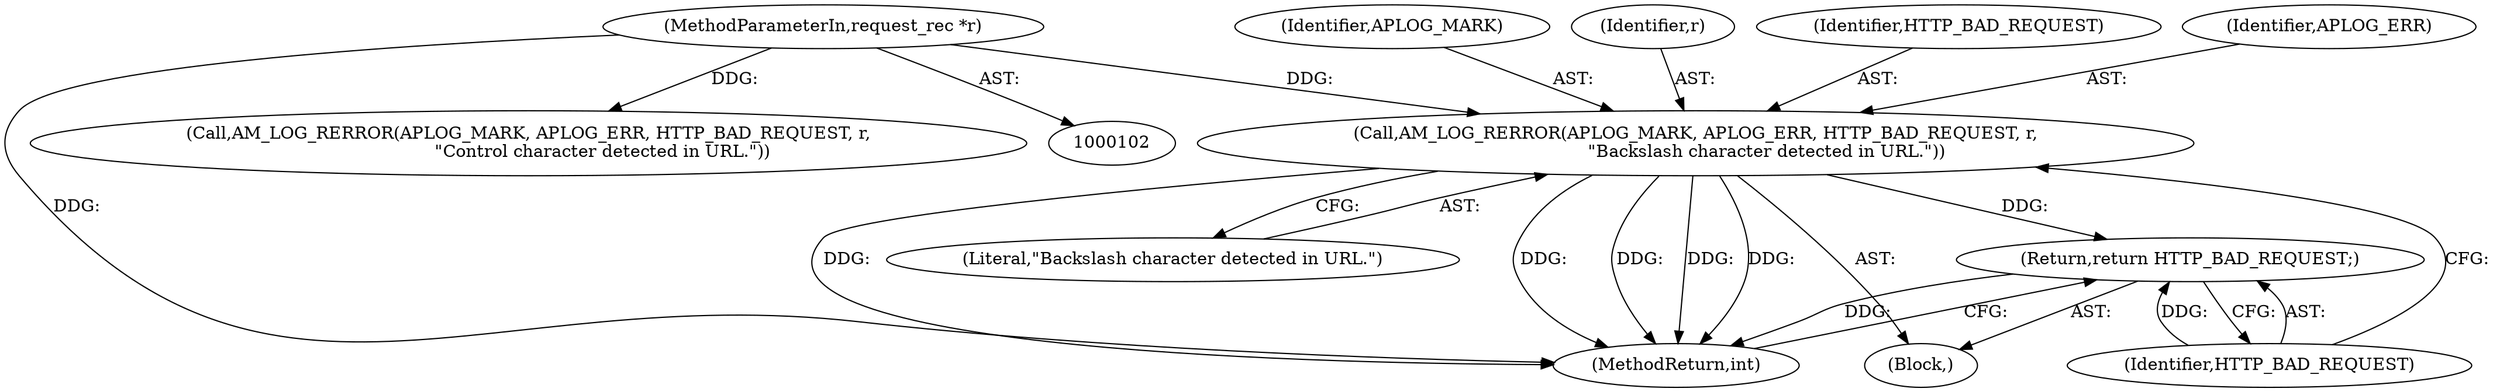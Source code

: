 digraph "0_mod_auth_mellon_62041428a32de402e0be6ba45fe12df6a83bedb8@pointer" {
"1000141" [label="(Call,AM_LOG_RERROR(APLOG_MARK, APLOG_ERR, HTTP_BAD_REQUEST, r,\n                          \"Backslash character detected in URL.\"))"];
"1000103" [label="(MethodParameterIn,request_rec *r)"];
"1000147" [label="(Return,return HTTP_BAD_REQUEST;)"];
"1000144" [label="(Identifier,HTTP_BAD_REQUEST)"];
"1000143" [label="(Identifier,APLOG_ERR)"];
"1000103" [label="(MethodParameterIn,request_rec *r)"];
"1000146" [label="(Literal,\"Backslash character detected in URL.\")"];
"1000147" [label="(Return,return HTTP_BAD_REQUEST;)"];
"1000140" [label="(Block,)"];
"1000142" [label="(Identifier,APLOG_MARK)"];
"1000145" [label="(Identifier,r)"];
"1000141" [label="(Call,AM_LOG_RERROR(APLOG_MARK, APLOG_ERR, HTTP_BAD_REQUEST, r,\n                          \"Backslash character detected in URL.\"))"];
"1000151" [label="(MethodReturn,int)"];
"1000127" [label="(Call,AM_LOG_RERROR(APLOG_MARK, APLOG_ERR, HTTP_BAD_REQUEST, r,\n                           \"Control character detected in URL.\"))"];
"1000148" [label="(Identifier,HTTP_BAD_REQUEST)"];
"1000141" -> "1000140"  [label="AST: "];
"1000141" -> "1000146"  [label="CFG: "];
"1000142" -> "1000141"  [label="AST: "];
"1000143" -> "1000141"  [label="AST: "];
"1000144" -> "1000141"  [label="AST: "];
"1000145" -> "1000141"  [label="AST: "];
"1000146" -> "1000141"  [label="AST: "];
"1000148" -> "1000141"  [label="CFG: "];
"1000141" -> "1000151"  [label="DDG: "];
"1000141" -> "1000151"  [label="DDG: "];
"1000141" -> "1000151"  [label="DDG: "];
"1000141" -> "1000151"  [label="DDG: "];
"1000141" -> "1000151"  [label="DDG: "];
"1000103" -> "1000141"  [label="DDG: "];
"1000141" -> "1000147"  [label="DDG: "];
"1000103" -> "1000102"  [label="AST: "];
"1000103" -> "1000151"  [label="DDG: "];
"1000103" -> "1000127"  [label="DDG: "];
"1000147" -> "1000140"  [label="AST: "];
"1000147" -> "1000148"  [label="CFG: "];
"1000148" -> "1000147"  [label="AST: "];
"1000151" -> "1000147"  [label="CFG: "];
"1000147" -> "1000151"  [label="DDG: "];
"1000148" -> "1000147"  [label="DDG: "];
}
